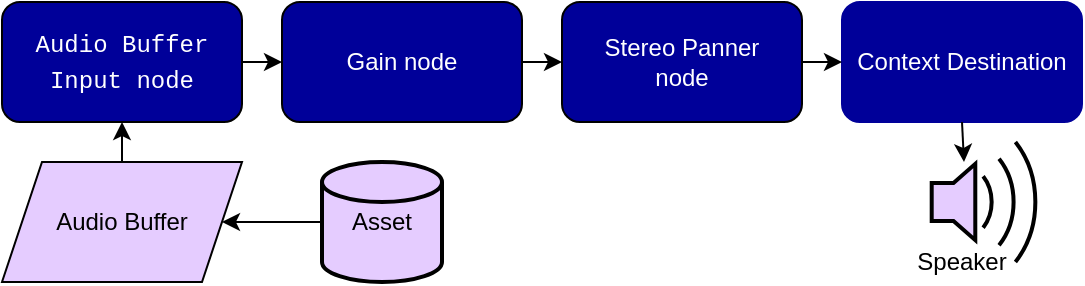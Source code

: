 <mxfile version="24.6.4" type="device">
  <diagram id="R2lEEEUBdFMjLlhIrx00" name="Page-1">
    <mxGraphModel dx="1272" dy="541" grid="1" gridSize="10" guides="1" tooltips="1" connect="1" arrows="1" fold="1" page="1" pageScale="1" pageWidth="827" pageHeight="1169" math="0" shadow="0" extFonts="Permanent Marker^https://fonts.googleapis.com/css?family=Permanent+Marker">
      <root>
        <mxCell id="0" />
        <mxCell id="1" parent="0" />
        <mxCell id="ILK-Kr9-qPaNdmk5thBq-1" value="&lt;div style=&quot;font-family: Menlo, Monaco, &amp;quot;Courier New&amp;quot;, monospace; line-height: 18px; white-space: pre;&quot;&gt;&lt;font style=&quot;background-color: rgb(0, 0, 153);&quot; color=&quot;#ffffff&quot;&gt;Audio Buffer&lt;/font&gt;&lt;/div&gt;&lt;div style=&quot;font-family: Menlo, Monaco, &amp;quot;Courier New&amp;quot;, monospace; line-height: 18px; white-space: pre;&quot;&gt;&lt;font style=&quot;background-color: rgb(0, 0, 153);&quot; color=&quot;#ffffff&quot;&gt;Input node&lt;/font&gt;&lt;/div&gt;" style="rounded=1;whiteSpace=wrap;html=1;fillColor=#000099;" parent="1" vertex="1">
          <mxGeometry x="20" y="20" width="120" height="60" as="geometry" />
        </mxCell>
        <mxCell id="ILK-Kr9-qPaNdmk5thBq-2" value="&lt;span style=&quot;background-color: rgb(0, 0, 153);&quot;&gt;&lt;font color=&quot;#ffffff&quot;&gt;Gain node&lt;/font&gt;&lt;/span&gt;" style="rounded=1;whiteSpace=wrap;html=1;fillColor=#000099;" parent="1" vertex="1">
          <mxGeometry x="160" y="20" width="120" height="60" as="geometry" />
        </mxCell>
        <mxCell id="ILK-Kr9-qPaNdmk5thBq-3" value="&lt;span style=&quot;background-color: rgb(0, 0, 153);&quot;&gt;&lt;font color=&quot;#ffffff&quot;&gt;Stereo Panner&lt;/font&gt;&lt;/span&gt;&lt;div&gt;&lt;span style=&quot;background-color: rgb(0, 0, 153);&quot;&gt;&lt;font color=&quot;#ffffff&quot;&gt;node&lt;/font&gt;&lt;/span&gt;&lt;/div&gt;" style="rounded=1;whiteSpace=wrap;html=1;fillColor=#000099;" parent="1" vertex="1">
          <mxGeometry x="300" y="20" width="120" height="60" as="geometry" />
        </mxCell>
        <mxCell id="ILK-Kr9-qPaNdmk5thBq-4" value="&lt;span style=&quot;background-color: rgb(0, 0, 153);&quot;&gt;&lt;font color=&quot;#ffffff&quot;&gt;Context Destination&lt;/font&gt;&lt;/span&gt;" style="rounded=1;whiteSpace=wrap;html=1;fillColor=#000099;strokeColor=#000099;" parent="1" vertex="1">
          <mxGeometry x="440" y="20" width="120" height="60" as="geometry" />
        </mxCell>
        <mxCell id="ILK-Kr9-qPaNdmk5thBq-5" value="" style="endArrow=classic;html=1;rounded=0;exitX=1;exitY=0.5;exitDx=0;exitDy=0;entryX=0;entryY=0.5;entryDx=0;entryDy=0;" parent="1" source="ILK-Kr9-qPaNdmk5thBq-1" target="ILK-Kr9-qPaNdmk5thBq-2" edge="1">
          <mxGeometry width="50" height="50" relative="1" as="geometry">
            <mxPoint x="400" y="250" as="sourcePoint" />
            <mxPoint x="450" y="200" as="targetPoint" />
          </mxGeometry>
        </mxCell>
        <mxCell id="ILK-Kr9-qPaNdmk5thBq-6" value="" style="endArrow=classic;html=1;rounded=0;exitX=1;exitY=0.5;exitDx=0;exitDy=0;entryX=0;entryY=0.5;entryDx=0;entryDy=0;" parent="1" source="ILK-Kr9-qPaNdmk5thBq-2" target="ILK-Kr9-qPaNdmk5thBq-3" edge="1">
          <mxGeometry width="50" height="50" relative="1" as="geometry">
            <mxPoint x="400" y="250" as="sourcePoint" />
            <mxPoint x="450" y="200" as="targetPoint" />
          </mxGeometry>
        </mxCell>
        <mxCell id="ILK-Kr9-qPaNdmk5thBq-7" value="" style="endArrow=classic;html=1;rounded=0;exitX=1;exitY=0.5;exitDx=0;exitDy=0;entryX=0;entryY=0.5;entryDx=0;entryDy=0;" parent="1" source="ILK-Kr9-qPaNdmk5thBq-3" target="ILK-Kr9-qPaNdmk5thBq-4" edge="1">
          <mxGeometry width="50" height="50" relative="1" as="geometry">
            <mxPoint x="400" y="250" as="sourcePoint" />
            <mxPoint x="450" y="200" as="targetPoint" />
          </mxGeometry>
        </mxCell>
        <mxCell id="ILK-Kr9-qPaNdmk5thBq-8" value="&lt;span style=&quot;background-color: rgb(229, 204, 255);&quot;&gt;Asset&lt;/span&gt;" style="strokeWidth=2;html=1;shape=mxgraph.flowchart.database;whiteSpace=wrap;fillColor=#E5CCFF;" parent="1" vertex="1">
          <mxGeometry x="180" y="100" width="60" height="60" as="geometry" />
        </mxCell>
        <mxCell id="ILK-Kr9-qPaNdmk5thBq-9" value="" style="endArrow=classic;html=1;rounded=0;entryX=0.5;entryY=1;entryDx=0;entryDy=0;" parent="1" target="ILK-Kr9-qPaNdmk5thBq-1" edge="1">
          <mxGeometry width="50" height="50" relative="1" as="geometry">
            <mxPoint x="80" y="100" as="sourcePoint" />
            <mxPoint x="670" y="190" as="targetPoint" />
          </mxGeometry>
        </mxCell>
        <mxCell id="ILK-Kr9-qPaNdmk5thBq-11" value="" style="html=1;verticalLabelPosition=bottom;align=center;labelBackgroundColor=#ffffff;verticalAlign=top;strokeWidth=2;strokeColor=#000000;shadow=0;dashed=0;shape=mxgraph.ios7.icons.volume_2;pointerEvents=1;fillColor=#E5CCFF;" parent="1" vertex="1">
          <mxGeometry x="484.85" y="90" width="55.15" height="60" as="geometry" />
        </mxCell>
        <mxCell id="ILK-Kr9-qPaNdmk5thBq-14" value="" style="endArrow=classic;html=1;rounded=0;exitX=0.5;exitY=1;exitDx=0;exitDy=0;" parent="1" source="ILK-Kr9-qPaNdmk5thBq-4" edge="1">
          <mxGeometry width="50" height="50" relative="1" as="geometry">
            <mxPoint x="500" y="90" as="sourcePoint" />
            <mxPoint x="501" y="100" as="targetPoint" />
          </mxGeometry>
        </mxCell>
        <mxCell id="ILK-Kr9-qPaNdmk5thBq-15" value="Speaker" style="text;html=1;align=center;verticalAlign=middle;whiteSpace=wrap;rounded=0;" parent="1" vertex="1">
          <mxGeometry x="470" y="140" width="60" height="20" as="geometry" />
        </mxCell>
        <mxCell id="l-oMlJ-RefhvAmtAjH_0-1" value="Audio Buffer" style="shape=parallelogram;perimeter=parallelogramPerimeter;whiteSpace=wrap;html=1;fixedSize=1;fillColor=#E5CCFF;" vertex="1" parent="1">
          <mxGeometry x="20" y="100" width="120" height="60" as="geometry" />
        </mxCell>
        <mxCell id="l-oMlJ-RefhvAmtAjH_0-2" value="" style="endArrow=classic;html=1;rounded=0;exitX=0;exitY=0.5;exitDx=0;exitDy=0;exitPerimeter=0;entryX=1;entryY=0.5;entryDx=0;entryDy=0;" edge="1" parent="1" source="ILK-Kr9-qPaNdmk5thBq-8" target="l-oMlJ-RefhvAmtAjH_0-1">
          <mxGeometry width="50" height="50" relative="1" as="geometry">
            <mxPoint x="410" y="320" as="sourcePoint" />
            <mxPoint x="460" y="270" as="targetPoint" />
          </mxGeometry>
        </mxCell>
      </root>
    </mxGraphModel>
  </diagram>
</mxfile>
